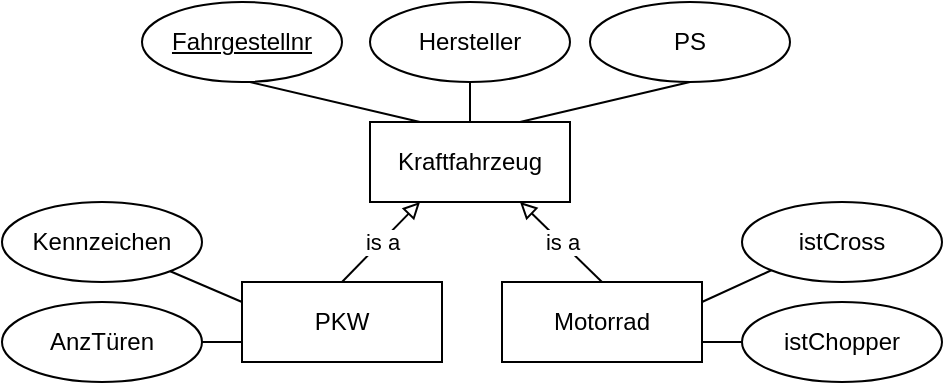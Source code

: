 <mxfile version="20.5.1" type="github">
  <diagram id="DIMNTePr0naYvx8ozY1G" name="Page-1">
    <mxGraphModel dx="1143" dy="748" grid="1" gridSize="10" guides="1" tooltips="1" connect="1" arrows="1" fold="1" page="1" pageScale="1" pageWidth="827" pageHeight="1169" math="0" shadow="0">
      <root>
        <mxCell id="0" />
        <mxCell id="1" parent="0" />
        <mxCell id="GHaCWjiuwWaTfRDNjW37-1" value="Kraftfahrzeug" style="whiteSpace=wrap;html=1;align=center;" vertex="1" parent="1">
          <mxGeometry x="314" y="120" width="100" height="40" as="geometry" />
        </mxCell>
        <mxCell id="GHaCWjiuwWaTfRDNjW37-2" value="Hersteller" style="ellipse;whiteSpace=wrap;html=1;align=center;" vertex="1" parent="1">
          <mxGeometry x="314" y="60" width="100" height="40" as="geometry" />
        </mxCell>
        <mxCell id="GHaCWjiuwWaTfRDNjW37-3" value="PS" style="ellipse;whiteSpace=wrap;html=1;align=center;" vertex="1" parent="1">
          <mxGeometry x="424" y="60" width="100" height="40" as="geometry" />
        </mxCell>
        <mxCell id="GHaCWjiuwWaTfRDNjW37-7" value="" style="endArrow=none;html=1;rounded=0;entryX=0.5;entryY=1;entryDx=0;entryDy=0;exitX=0.25;exitY=0;exitDx=0;exitDy=0;" edge="1" parent="1" source="GHaCWjiuwWaTfRDNjW37-1">
          <mxGeometry width="50" height="50" relative="1" as="geometry">
            <mxPoint x="250" y="250" as="sourcePoint" />
            <mxPoint x="254" y="100" as="targetPoint" />
          </mxGeometry>
        </mxCell>
        <mxCell id="GHaCWjiuwWaTfRDNjW37-8" value="" style="endArrow=none;html=1;rounded=0;entryX=0.5;entryY=1;entryDx=0;entryDy=0;exitX=0.5;exitY=0;exitDx=0;exitDy=0;" edge="1" parent="1" source="GHaCWjiuwWaTfRDNjW37-1" target="GHaCWjiuwWaTfRDNjW37-2">
          <mxGeometry width="50" height="50" relative="1" as="geometry">
            <mxPoint x="349" y="130" as="sourcePoint" />
            <mxPoint x="264" y="110" as="targetPoint" />
          </mxGeometry>
        </mxCell>
        <mxCell id="GHaCWjiuwWaTfRDNjW37-9" value="" style="endArrow=none;html=1;rounded=0;entryX=0.5;entryY=1;entryDx=0;entryDy=0;exitX=0.75;exitY=0;exitDx=0;exitDy=0;" edge="1" parent="1" source="GHaCWjiuwWaTfRDNjW37-1" target="GHaCWjiuwWaTfRDNjW37-3">
          <mxGeometry width="50" height="50" relative="1" as="geometry">
            <mxPoint x="374" y="130" as="sourcePoint" />
            <mxPoint x="374" y="110" as="targetPoint" />
          </mxGeometry>
        </mxCell>
        <mxCell id="GHaCWjiuwWaTfRDNjW37-10" value="Fahrgestellnr" style="ellipse;whiteSpace=wrap;html=1;align=center;fontStyle=4;" vertex="1" parent="1">
          <mxGeometry x="200" y="60" width="100" height="40" as="geometry" />
        </mxCell>
        <mxCell id="GHaCWjiuwWaTfRDNjW37-11" value="PKW" style="whiteSpace=wrap;html=1;align=center;" vertex="1" parent="1">
          <mxGeometry x="250" y="200" width="100" height="40" as="geometry" />
        </mxCell>
        <mxCell id="GHaCWjiuwWaTfRDNjW37-12" value="Motorrad" style="whiteSpace=wrap;html=1;align=center;" vertex="1" parent="1">
          <mxGeometry x="380" y="200" width="100" height="40" as="geometry" />
        </mxCell>
        <mxCell id="GHaCWjiuwWaTfRDNjW37-13" value="is a" style="endArrow=block;html=1;rounded=0;endFill=0;entryX=0.25;entryY=1;entryDx=0;entryDy=0;exitX=0.5;exitY=0;exitDx=0;exitDy=0;" edge="1" parent="1" source="GHaCWjiuwWaTfRDNjW37-11" target="GHaCWjiuwWaTfRDNjW37-1">
          <mxGeometry width="50" height="50" relative="1" as="geometry">
            <mxPoint x="390" y="410" as="sourcePoint" />
            <mxPoint x="440" y="360" as="targetPoint" />
          </mxGeometry>
        </mxCell>
        <mxCell id="GHaCWjiuwWaTfRDNjW37-15" value="is a" style="endArrow=block;html=1;rounded=0;endFill=0;entryX=0.75;entryY=1;entryDx=0;entryDy=0;exitX=0.5;exitY=0;exitDx=0;exitDy=0;" edge="1" parent="1" source="GHaCWjiuwWaTfRDNjW37-12" target="GHaCWjiuwWaTfRDNjW37-1">
          <mxGeometry width="50" height="50" relative="1" as="geometry">
            <mxPoint x="310" y="210" as="sourcePoint" />
            <mxPoint x="349" y="170" as="targetPoint" />
          </mxGeometry>
        </mxCell>
        <mxCell id="GHaCWjiuwWaTfRDNjW37-17" value="AnzTüren" style="ellipse;whiteSpace=wrap;html=1;align=center;" vertex="1" parent="1">
          <mxGeometry x="130" y="210" width="100" height="40" as="geometry" />
        </mxCell>
        <mxCell id="GHaCWjiuwWaTfRDNjW37-18" value="istChopper" style="ellipse;whiteSpace=wrap;html=1;align=center;" vertex="1" parent="1">
          <mxGeometry x="500" y="210" width="100" height="40" as="geometry" />
        </mxCell>
        <mxCell id="GHaCWjiuwWaTfRDNjW37-19" value="" style="endArrow=none;html=1;rounded=0;entryX=0;entryY=0.5;entryDx=0;entryDy=0;exitX=1;exitY=0.75;exitDx=0;exitDy=0;" edge="1" parent="1" source="GHaCWjiuwWaTfRDNjW37-12" target="GHaCWjiuwWaTfRDNjW37-18">
          <mxGeometry width="50" height="50" relative="1" as="geometry">
            <mxPoint x="399" y="130" as="sourcePoint" />
            <mxPoint x="484" y="110" as="targetPoint" />
          </mxGeometry>
        </mxCell>
        <mxCell id="GHaCWjiuwWaTfRDNjW37-20" value="" style="endArrow=none;html=1;rounded=0;entryX=0;entryY=0.75;entryDx=0;entryDy=0;exitX=1;exitY=0.5;exitDx=0;exitDy=0;" edge="1" parent="1" source="GHaCWjiuwWaTfRDNjW37-17" target="GHaCWjiuwWaTfRDNjW37-11">
          <mxGeometry width="50" height="50" relative="1" as="geometry">
            <mxPoint x="490" y="220" as="sourcePoint" />
            <mxPoint x="510" y="210" as="targetPoint" />
          </mxGeometry>
        </mxCell>
        <mxCell id="GHaCWjiuwWaTfRDNjW37-22" value="Kennzeichen" style="ellipse;whiteSpace=wrap;html=1;align=center;" vertex="1" parent="1">
          <mxGeometry x="130" y="160" width="100" height="40" as="geometry" />
        </mxCell>
        <mxCell id="GHaCWjiuwWaTfRDNjW37-23" value="" style="endArrow=none;html=1;rounded=0;entryX=0;entryY=0.25;entryDx=0;entryDy=0;" edge="1" parent="1" source="GHaCWjiuwWaTfRDNjW37-22" target="GHaCWjiuwWaTfRDNjW37-11">
          <mxGeometry width="50" height="50" relative="1" as="geometry">
            <mxPoint x="240" y="240" as="sourcePoint" />
            <mxPoint x="260" y="240" as="targetPoint" />
          </mxGeometry>
        </mxCell>
        <mxCell id="GHaCWjiuwWaTfRDNjW37-24" value="istCross" style="ellipse;whiteSpace=wrap;html=1;align=center;" vertex="1" parent="1">
          <mxGeometry x="500" y="160" width="100" height="40" as="geometry" />
        </mxCell>
        <mxCell id="GHaCWjiuwWaTfRDNjW37-28" value="" style="endArrow=none;html=1;rounded=0;entryX=1;entryY=0.25;entryDx=0;entryDy=0;exitX=0;exitY=1;exitDx=0;exitDy=0;" edge="1" parent="1" source="GHaCWjiuwWaTfRDNjW37-24" target="GHaCWjiuwWaTfRDNjW37-12">
          <mxGeometry width="50" height="50" relative="1" as="geometry">
            <mxPoint x="224.116" y="204.621" as="sourcePoint" />
            <mxPoint x="260" y="220" as="targetPoint" />
          </mxGeometry>
        </mxCell>
      </root>
    </mxGraphModel>
  </diagram>
</mxfile>
